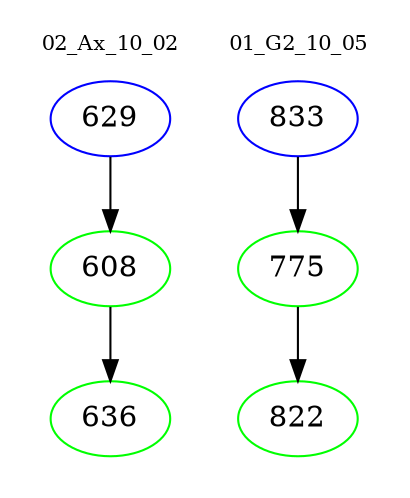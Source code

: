 digraph{
subgraph cluster_0 {
color = white
label = "02_Ax_10_02";
fontsize=10;
T0_629 [label="629", color="blue"]
T0_629 -> T0_608 [color="black"]
T0_608 [label="608", color="green"]
T0_608 -> T0_636 [color="black"]
T0_636 [label="636", color="green"]
}
subgraph cluster_1 {
color = white
label = "01_G2_10_05";
fontsize=10;
T1_833 [label="833", color="blue"]
T1_833 -> T1_775 [color="black"]
T1_775 [label="775", color="green"]
T1_775 -> T1_822 [color="black"]
T1_822 [label="822", color="green"]
}
}
